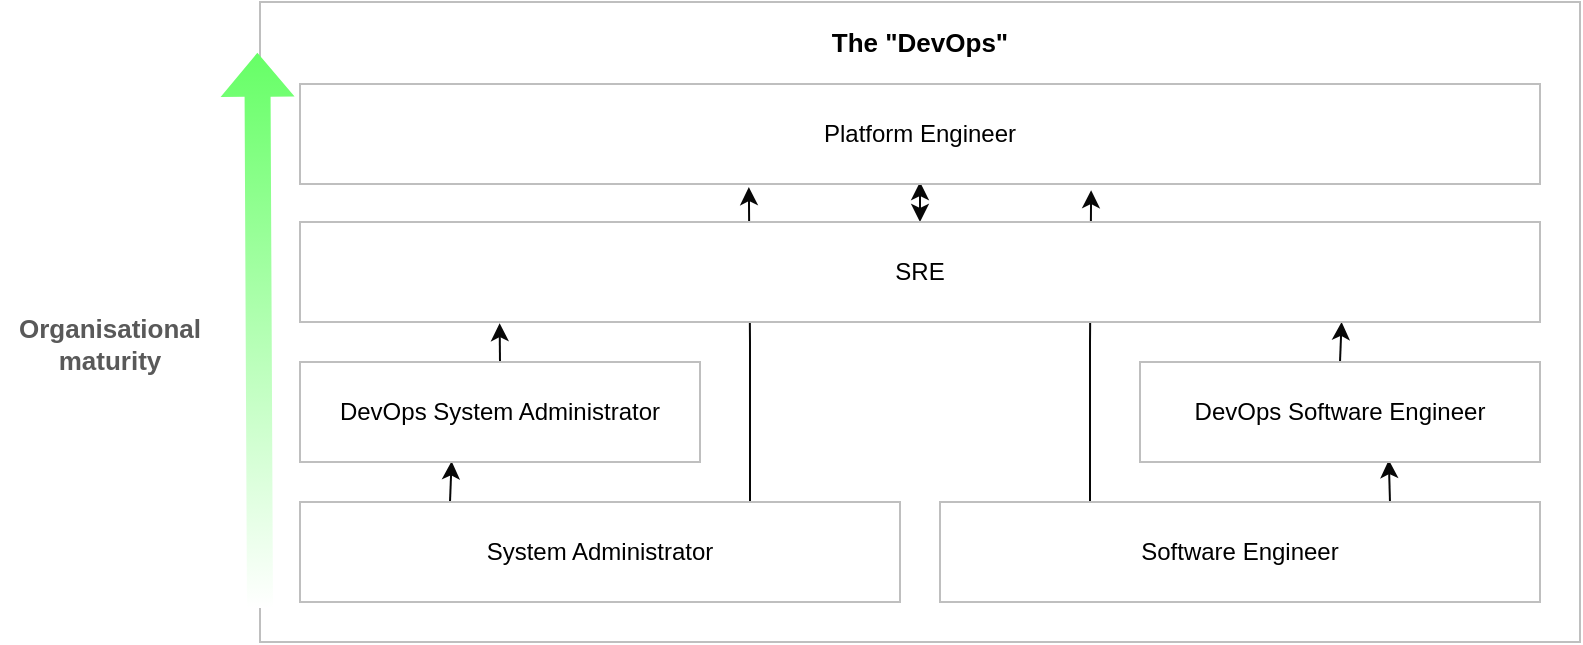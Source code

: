 <mxfile version="20.8.10" type="device"><diagram name="Page-1" id="6bG-n6e1l7QUzmEVQmvw"><mxGraphModel dx="1036" dy="654" grid="1" gridSize="10" guides="1" tooltips="1" connect="1" arrows="1" fold="1" page="1" pageScale="1" pageWidth="827" pageHeight="1169" math="0" shadow="0"><root><mxCell id="0"/><mxCell id="1" parent="0"/><mxCell id="cZoGAeg5nUU3reXRGYpg-12" value="" style="rounded=0;whiteSpace=wrap;html=1;fontSize=18;strokeColor=#BFBFBF;" parent="1" vertex="1"><mxGeometry x="180" y="190" width="660" height="320" as="geometry"/></mxCell><mxCell id="cZoGAeg5nUU3reXRGYpg-18" style="edgeStyle=orthogonalEdgeStyle;rounded=0;orthogonalLoop=1;jettySize=auto;html=1;exitX=0.75;exitY=0;exitDx=0;exitDy=0;entryX=0.362;entryY=1.031;entryDx=0;entryDy=0;entryPerimeter=0;fontSize=13;strokeColor=#080808;" parent="1" source="cZoGAeg5nUU3reXRGYpg-2" target="cZoGAeg5nUU3reXRGYpg-28" edge="1"><mxGeometry relative="1" as="geometry"><mxPoint x="425.4" y="420" as="targetPoint"/></mxGeometry></mxCell><mxCell id="cZoGAeg5nUU3reXRGYpg-36" style="edgeStyle=orthogonalEdgeStyle;rounded=0;orthogonalLoop=1;jettySize=auto;html=1;exitX=0.25;exitY=0;exitDx=0;exitDy=0;entryX=0.379;entryY=0.993;entryDx=0;entryDy=0;entryPerimeter=0;strokeColor=#080808;strokeWidth=1;fontSize=10;fontColor=#595959;startArrow=none;startFill=0;fillColor=default;gradientColor=#66FF66;gradientDirection=north;" parent="1" source="cZoGAeg5nUU3reXRGYpg-2" target="cZoGAeg5nUU3reXRGYpg-3" edge="1"><mxGeometry relative="1" as="geometry"/></mxCell><mxCell id="cZoGAeg5nUU3reXRGYpg-2" value="System Administrator" style="rounded=0;whiteSpace=wrap;html=1;strokeColor=#BFBFBF;" parent="1" vertex="1"><mxGeometry x="200" y="440" width="300" height="50" as="geometry"/></mxCell><mxCell id="cZoGAeg5nUU3reXRGYpg-35" style="edgeStyle=orthogonalEdgeStyle;rounded=0;orthogonalLoop=1;jettySize=auto;html=1;exitX=0.5;exitY=0;exitDx=0;exitDy=0;entryX=0.161;entryY=1.012;entryDx=0;entryDy=0;entryPerimeter=0;strokeColor=#080808;strokeWidth=1;fontSize=10;fontColor=#595959;startArrow=none;startFill=0;fillColor=default;gradientColor=#66FF66;gradientDirection=north;" parent="1" source="cZoGAeg5nUU3reXRGYpg-3" target="cZoGAeg5nUU3reXRGYpg-4" edge="1"><mxGeometry relative="1" as="geometry"/></mxCell><mxCell id="cZoGAeg5nUU3reXRGYpg-3" value="DevOps System Administrator" style="rounded=0;whiteSpace=wrap;html=1;strokeColor=#BFBFBF;" parent="1" vertex="1"><mxGeometry x="200" y="370" width="200" height="50" as="geometry"/></mxCell><mxCell id="cZoGAeg5nUU3reXRGYpg-23" style="edgeStyle=orthogonalEdgeStyle;rounded=0;orthogonalLoop=1;jettySize=auto;html=1;entryX=0.5;entryY=0;entryDx=0;entryDy=0;fontSize=13;startArrow=classic;startFill=1;strokeColor=#080808;" parent="1" edge="1"><mxGeometry relative="1" as="geometry"><mxPoint x="510" y="280" as="sourcePoint"/><mxPoint x="510.0" y="300" as="targetPoint"/></mxGeometry></mxCell><mxCell id="cZoGAeg5nUU3reXRGYpg-13" value="&lt;font style=&quot;font-size: 13px;&quot;&gt;&lt;b&gt;The &quot;DevOps&quot;&lt;/b&gt;&lt;/font&gt;" style="text;html=1;strokeColor=none;fillColor=none;align=center;verticalAlign=middle;whiteSpace=wrap;rounded=0;fontSize=18;" parent="1" vertex="1"><mxGeometry x="450" y="194" width="120" height="30" as="geometry"/></mxCell><mxCell id="cZoGAeg5nUU3reXRGYpg-17" style="edgeStyle=orthogonalEdgeStyle;rounded=0;orthogonalLoop=1;jettySize=auto;html=1;exitX=0.25;exitY=0;exitDx=0;exitDy=0;entryX=0.638;entryY=1.062;entryDx=0;entryDy=0;entryPerimeter=0;fontSize=13;strokeColor=#080808;" parent="1" source="cZoGAeg5nUU3reXRGYpg-14" target="cZoGAeg5nUU3reXRGYpg-28" edge="1"><mxGeometry relative="1" as="geometry"><mxPoint x="595.07" y="419.3" as="targetPoint"/></mxGeometry></mxCell><mxCell id="cZoGAeg5nUU3reXRGYpg-33" style="edgeStyle=orthogonalEdgeStyle;rounded=0;orthogonalLoop=1;jettySize=auto;html=1;exitX=0.75;exitY=0;exitDx=0;exitDy=0;entryX=0.622;entryY=0.981;entryDx=0;entryDy=0;entryPerimeter=0;strokeColor=#080808;strokeWidth=1;fontSize=10;fontColor=#595959;startArrow=none;startFill=0;fillColor=default;gradientColor=#66FF66;gradientDirection=north;" parent="1" source="cZoGAeg5nUU3reXRGYpg-14" target="cZoGAeg5nUU3reXRGYpg-10" edge="1"><mxGeometry relative="1" as="geometry"/></mxCell><mxCell id="cZoGAeg5nUU3reXRGYpg-14" value="Software Engineer" style="rounded=0;whiteSpace=wrap;html=1;strokeColor=#BFBFBF;" parent="1" vertex="1"><mxGeometry x="520" y="440" width="300" height="50" as="geometry"/></mxCell><mxCell id="cZoGAeg5nUU3reXRGYpg-25" value="&lt;b&gt;Organisational&lt;br&gt;maturity&lt;br&gt;&lt;/b&gt;" style="text;html=1;strokeColor=none;fillColor=none;align=center;verticalAlign=middle;whiteSpace=wrap;rounded=0;fontSize=13;fontColor=#595959;" parent="1" vertex="1"><mxGeometry x="50.0" y="326" width="110" height="70" as="geometry"/></mxCell><mxCell id="cZoGAeg5nUU3reXRGYpg-26" value="" style="shape=flexArrow;endArrow=classic;html=1;rounded=0;strokeColor=none;strokeWidth=4;fontSize=13;fontColor=#474747;fillColor=default;gradientColor=#66FF66;gradientDirection=north;entryX=-0.002;entryY=0.073;entryDx=0;entryDy=0;entryPerimeter=0;" parent="1" target="cZoGAeg5nUU3reXRGYpg-12" edge="1"><mxGeometry width="50" height="50" relative="1" as="geometry"><mxPoint x="180" y="495" as="sourcePoint"/><mxPoint x="180" y="275" as="targetPoint"/></mxGeometry></mxCell><mxCell id="cZoGAeg5nUU3reXRGYpg-28" value="Platform Engineer" style="rounded=0;whiteSpace=wrap;html=1;strokeColor=#BFBFBF;" parent="1" vertex="1"><mxGeometry x="200" y="231" width="620" height="50" as="geometry"/></mxCell><mxCell id="cZoGAeg5nUU3reXRGYpg-34" style="edgeStyle=orthogonalEdgeStyle;rounded=0;orthogonalLoop=1;jettySize=auto;html=1;exitX=0.5;exitY=0;exitDx=0;exitDy=0;entryX=0.84;entryY=0.999;entryDx=0;entryDy=0;entryPerimeter=0;strokeColor=#080808;strokeWidth=1;fontSize=10;fontColor=#595959;startArrow=none;startFill=0;fillColor=default;gradientColor=#66FF66;gradientDirection=north;" parent="1" source="cZoGAeg5nUU3reXRGYpg-10" target="cZoGAeg5nUU3reXRGYpg-4" edge="1"><mxGeometry relative="1" as="geometry"/></mxCell><mxCell id="cZoGAeg5nUU3reXRGYpg-10" value="DevOps Software Engineer" style="rounded=0;whiteSpace=wrap;html=1;strokeColor=#BFBFBF;" parent="1" vertex="1"><mxGeometry x="620" y="370" width="200" height="50" as="geometry"/></mxCell><mxCell id="cZoGAeg5nUU3reXRGYpg-4" value="SRE" style="rounded=0;whiteSpace=wrap;html=1;strokeColor=#BFBFBF;" parent="1" vertex="1"><mxGeometry x="200" y="300" width="620" height="50" as="geometry"/></mxCell></root></mxGraphModel></diagram></mxfile>
